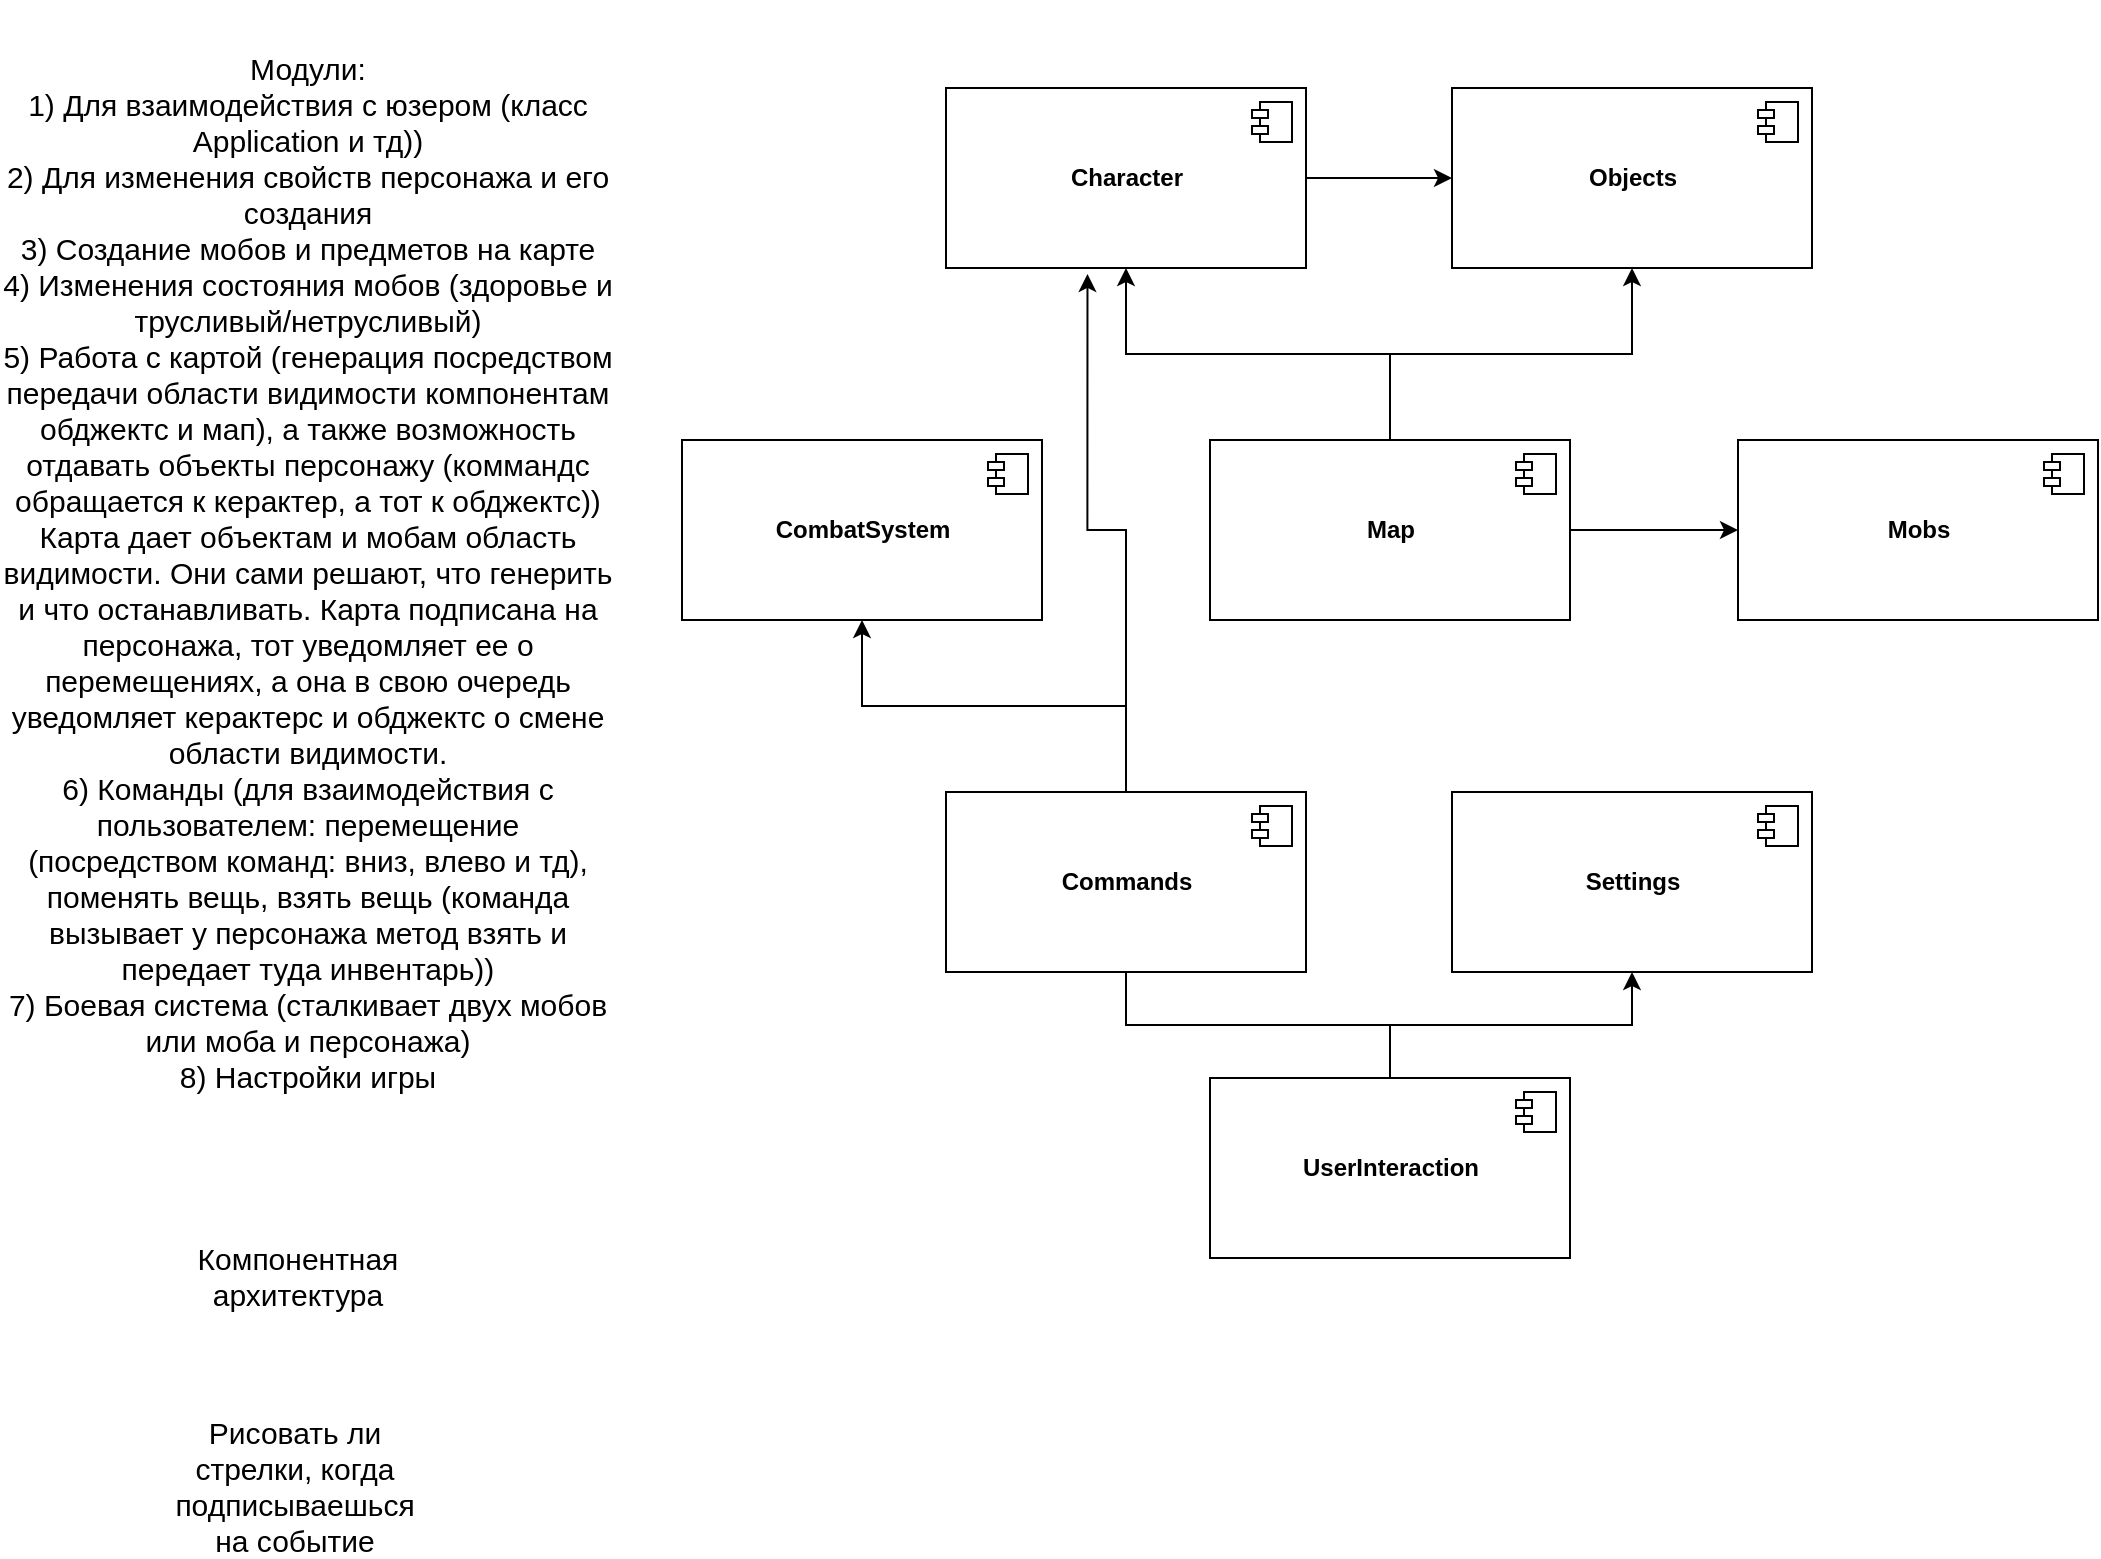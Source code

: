 <mxfile version="15.8.8" type="device" pages="3"><diagram id="aKtgqpX0ND-_axSTpHsw" name="Components"><mxGraphModel dx="1117" dy="623" grid="1" gridSize="11" guides="1" tooltips="1" connect="1" arrows="1" fold="1" page="1" pageScale="1" pageWidth="1654" pageHeight="2336" math="0" shadow="0"><root><mxCell id="0"/><mxCell id="1" parent="0"/><mxCell id="RixVYnIyWZu2e4GR84EC-2" value="&lt;span style=&quot;font-size: 15px&quot;&gt;Модули:&lt;br&gt;1) Для взаимодействия с юзером (класс Application и тд))&lt;br&gt;2) Для изменения свойств персонажа и его создания&lt;br&gt;3) Создание мобов и предметов на карте&lt;br&gt;4) Изменения состояния мобов (здоровье и трусливый/нетрусливый)&lt;br&gt;5) Работа с картой (генерация посредством передачи области видимости компонентам обджектс и мап), а также возможность отдавать объекты персонажу (коммандс обращается к керактер, а тот к обджектс))&lt;br&gt;Карта дает объектам и мобам область видимости. Они сами решают, что генерить и что останавливать. Карта подписана на персонажа, тот уведомляет ее о перемещениях, а она в свою очередь уведомляет керактерс и обджектс о смене области видимости.&lt;br&gt;6) Команды (для взаимодействия с пользователем: перемещение (посредством команд: вниз, влево и тд), поменять вещь, взять вещь (команда вызывает у персонажа метод взять и передает туда инвентарь))&lt;br&gt;7) Боевая система (сталкивает двух мобов или моба и персонажа)&lt;br&gt;8) Настройки игры&lt;br&gt;&lt;/span&gt;" style="text;html=1;strokeColor=none;fillColor=none;align=center;verticalAlign=middle;whiteSpace=wrap;rounded=0;fontSize=14;" parent="1" vertex="1"><mxGeometry x="44" width="308" height="572" as="geometry"/></mxCell><mxCell id="RixVYnIyWZu2e4GR84EC-3" value="Компонентная архитектура" style="text;html=1;strokeColor=none;fillColor=none;align=center;verticalAlign=middle;whiteSpace=wrap;rounded=0;fontSize=15;" parent="1" vertex="1"><mxGeometry x="137.5" y="616" width="110" height="44" as="geometry"/></mxCell><mxCell id="3JExGTxV3Zbx2kG3B00j-15" style="edgeStyle=orthogonalEdgeStyle;rounded=0;orthogonalLoop=1;jettySize=auto;html=1;exitX=0.5;exitY=0;exitDx=0;exitDy=0;entryX=0.5;entryY=1;entryDx=0;entryDy=0;" edge="1" parent="1" source="3JExGTxV3Zbx2kG3B00j-1" target="3JExGTxV3Zbx2kG3B00j-5"><mxGeometry relative="1" as="geometry"/></mxCell><mxCell id="3JExGTxV3Zbx2kG3B00j-16" style="edgeStyle=orthogonalEdgeStyle;rounded=0;orthogonalLoop=1;jettySize=auto;html=1;" edge="1" parent="1" source="3JExGTxV3Zbx2kG3B00j-1" target="3JExGTxV3Zbx2kG3B00j-13"><mxGeometry relative="1" as="geometry"/></mxCell><mxCell id="3JExGTxV3Zbx2kG3B00j-26" style="edgeStyle=orthogonalEdgeStyle;rounded=0;orthogonalLoop=1;jettySize=auto;html=1;exitX=1;exitY=0.5;exitDx=0;exitDy=0;entryX=0;entryY=0.5;entryDx=0;entryDy=0;fontSize=15;startArrow=none;startFill=0;endArrow=classic;endFill=1;" edge="1" parent="1" source="3JExGTxV3Zbx2kG3B00j-1" target="3JExGTxV3Zbx2kG3B00j-7"><mxGeometry relative="1" as="geometry"/></mxCell><mxCell id="3JExGTxV3Zbx2kG3B00j-1" value="&lt;b&gt;Map&lt;/b&gt;" style="html=1;dropTarget=0;" vertex="1" parent="1"><mxGeometry x="649" y="220" width="180" height="90" as="geometry"/></mxCell><mxCell id="3JExGTxV3Zbx2kG3B00j-2" value="" style="shape=module;jettyWidth=8;jettyHeight=4;" vertex="1" parent="3JExGTxV3Zbx2kG3B00j-1"><mxGeometry x="1" width="20" height="20" relative="1" as="geometry"><mxPoint x="-27" y="7" as="offset"/></mxGeometry></mxCell><mxCell id="3JExGTxV3Zbx2kG3B00j-17" style="edgeStyle=orthogonalEdgeStyle;rounded=0;orthogonalLoop=1;jettySize=auto;html=1;exitX=0.5;exitY=0;exitDx=0;exitDy=0;entryX=0.5;entryY=1;entryDx=0;entryDy=0;endArrow=none;endFill=0;" edge="1" parent="1" source="3JExGTxV3Zbx2kG3B00j-3" target="3JExGTxV3Zbx2kG3B00j-11"><mxGeometry relative="1" as="geometry"/></mxCell><mxCell id="3JExGTxV3Zbx2kG3B00j-23" style="edgeStyle=orthogonalEdgeStyle;rounded=0;orthogonalLoop=1;jettySize=auto;html=1;exitX=0.5;exitY=0;exitDx=0;exitDy=0;entryX=0.5;entryY=1;entryDx=0;entryDy=0;startArrow=none;startFill=0;endArrow=classic;endFill=1;" edge="1" parent="1" source="3JExGTxV3Zbx2kG3B00j-3" target="3JExGTxV3Zbx2kG3B00j-18"><mxGeometry relative="1" as="geometry"/></mxCell><mxCell id="3JExGTxV3Zbx2kG3B00j-3" value="&lt;b&gt;UserInteraction&lt;/b&gt;" style="html=1;dropTarget=0;" vertex="1" parent="1"><mxGeometry x="649" y="539" width="180" height="90" as="geometry"/></mxCell><mxCell id="3JExGTxV3Zbx2kG3B00j-4" value="" style="shape=module;jettyWidth=8;jettyHeight=4;" vertex="1" parent="3JExGTxV3Zbx2kG3B00j-3"><mxGeometry x="1" width="20" height="20" relative="1" as="geometry"><mxPoint x="-27" y="7" as="offset"/></mxGeometry></mxCell><mxCell id="3JExGTxV3Zbx2kG3B00j-30" style="edgeStyle=orthogonalEdgeStyle;rounded=0;orthogonalLoop=1;jettySize=auto;html=1;exitX=1;exitY=0.5;exitDx=0;exitDy=0;entryX=0;entryY=0.5;entryDx=0;entryDy=0;fontSize=15;startArrow=none;startFill=0;endArrow=classic;endFill=1;" edge="1" parent="1" source="3JExGTxV3Zbx2kG3B00j-5" target="3JExGTxV3Zbx2kG3B00j-13"><mxGeometry relative="1" as="geometry"/></mxCell><mxCell id="3JExGTxV3Zbx2kG3B00j-5" value="&lt;b&gt;Character&lt;/b&gt;" style="html=1;dropTarget=0;" vertex="1" parent="1"><mxGeometry x="517" y="44" width="180" height="90" as="geometry"/></mxCell><mxCell id="3JExGTxV3Zbx2kG3B00j-6" value="" style="shape=module;jettyWidth=8;jettyHeight=4;" vertex="1" parent="3JExGTxV3Zbx2kG3B00j-5"><mxGeometry x="1" width="20" height="20" relative="1" as="geometry"><mxPoint x="-27" y="7" as="offset"/></mxGeometry></mxCell><mxCell id="3JExGTxV3Zbx2kG3B00j-7" value="&lt;b&gt;Mobs&lt;/b&gt;" style="html=1;dropTarget=0;" vertex="1" parent="1"><mxGeometry x="913" y="220" width="180" height="90" as="geometry"/></mxCell><mxCell id="3JExGTxV3Zbx2kG3B00j-8" value="" style="shape=module;jettyWidth=8;jettyHeight=4;" vertex="1" parent="3JExGTxV3Zbx2kG3B00j-7"><mxGeometry x="1" width="20" height="20" relative="1" as="geometry"><mxPoint x="-27" y="7" as="offset"/></mxGeometry></mxCell><mxCell id="3JExGTxV3Zbx2kG3B00j-9" value="&lt;b&gt;CombatSystem&lt;/b&gt;" style="html=1;dropTarget=0;" vertex="1" parent="1"><mxGeometry x="385" y="220" width="180" height="90" as="geometry"/></mxCell><mxCell id="3JExGTxV3Zbx2kG3B00j-10" value="" style="shape=module;jettyWidth=8;jettyHeight=4;" vertex="1" parent="3JExGTxV3Zbx2kG3B00j-9"><mxGeometry x="1" width="20" height="20" relative="1" as="geometry"><mxPoint x="-27" y="7" as="offset"/></mxGeometry></mxCell><mxCell id="3JExGTxV3Zbx2kG3B00j-24" style="edgeStyle=orthogonalEdgeStyle;rounded=0;orthogonalLoop=1;jettySize=auto;html=1;exitX=0.5;exitY=0;exitDx=0;exitDy=0;entryX=0.5;entryY=1;entryDx=0;entryDy=0;" edge="1" parent="1" source="3JExGTxV3Zbx2kG3B00j-11" target="3JExGTxV3Zbx2kG3B00j-9"><mxGeometry relative="1" as="geometry"/></mxCell><mxCell id="3JExGTxV3Zbx2kG3B00j-29" style="edgeStyle=orthogonalEdgeStyle;rounded=0;orthogonalLoop=1;jettySize=auto;html=1;exitX=0.5;exitY=0;exitDx=0;exitDy=0;entryX=0.393;entryY=1.033;entryDx=0;entryDy=0;entryPerimeter=0;fontSize=15;startArrow=none;startFill=0;endArrow=classic;endFill=1;" edge="1" parent="1" source="3JExGTxV3Zbx2kG3B00j-11" target="3JExGTxV3Zbx2kG3B00j-5"><mxGeometry relative="1" as="geometry"/></mxCell><mxCell id="3JExGTxV3Zbx2kG3B00j-11" value="&lt;b&gt;Commands&lt;/b&gt;" style="html=1;dropTarget=0;" vertex="1" parent="1"><mxGeometry x="517" y="396" width="180" height="90" as="geometry"/></mxCell><mxCell id="3JExGTxV3Zbx2kG3B00j-12" value="" style="shape=module;jettyWidth=8;jettyHeight=4;" vertex="1" parent="3JExGTxV3Zbx2kG3B00j-11"><mxGeometry x="1" width="20" height="20" relative="1" as="geometry"><mxPoint x="-27" y="7" as="offset"/></mxGeometry></mxCell><mxCell id="3JExGTxV3Zbx2kG3B00j-13" value="&lt;b&gt;Objects&lt;/b&gt;" style="html=1;dropTarget=0;" vertex="1" parent="1"><mxGeometry x="770" y="44" width="180" height="90" as="geometry"/></mxCell><mxCell id="3JExGTxV3Zbx2kG3B00j-14" value="" style="shape=module;jettyWidth=8;jettyHeight=4;" vertex="1" parent="3JExGTxV3Zbx2kG3B00j-13"><mxGeometry x="1" width="20" height="20" relative="1" as="geometry"><mxPoint x="-27" y="7" as="offset"/></mxGeometry></mxCell><mxCell id="3JExGTxV3Zbx2kG3B00j-18" value="&lt;b&gt;Settings&lt;/b&gt;" style="html=1;dropTarget=0;" vertex="1" parent="1"><mxGeometry x="770" y="396" width="180" height="90" as="geometry"/></mxCell><mxCell id="3JExGTxV3Zbx2kG3B00j-19" value="" style="shape=module;jettyWidth=8;jettyHeight=4;" vertex="1" parent="3JExGTxV3Zbx2kG3B00j-18"><mxGeometry x="1" width="20" height="20" relative="1" as="geometry"><mxPoint x="-27" y="7" as="offset"/></mxGeometry></mxCell><mxCell id="3JExGTxV3Zbx2kG3B00j-25" value="&lt;font style=&quot;font-size: 15px&quot;&gt;Рисовать ли стрелки, когда подписываешься на событие&lt;/font&gt;" style="text;html=1;strokeColor=none;fillColor=none;align=center;verticalAlign=middle;whiteSpace=wrap;rounded=0;" vertex="1" parent="1"><mxGeometry x="134.5" y="715" width="113" height="55" as="geometry"/></mxCell></root></mxGraphModel></diagram><diagram id="8dOCWx6BERGxhMEHN0GH" name="Objects"><mxGraphModel dx="782" dy="436" grid="1" gridSize="10" guides="1" tooltips="1" connect="1" arrows="1" fold="1" page="1" pageScale="1" pageWidth="1654" pageHeight="2336" math="0" shadow="0"><root><mxCell id="tSjoMmi9zTRxgSLVl8xW-0"/><mxCell id="tSjoMmi9zTRxgSLVl8xW-1" parent="tSjoMmi9zTRxgSLVl8xW-0"/><mxCell id="s9IyBKACtWMX8VEBPun4-0" value="" style="shape=folder;fontStyle=1;spacingTop=10;tabWidth=120;tabHeight=20;tabPosition=left;html=1;fontSize=15;" vertex="1" parent="tSjoMmi9zTRxgSLVl8xW-1"><mxGeometry x="140" y="80" width="480" height="400" as="geometry"/></mxCell><mxCell id="s9IyBKACtWMX8VEBPun4-1" value="&lt;b&gt;&lt;font style=&quot;font-size: 14px&quot;&gt;Objects&lt;/font&gt;&lt;/b&gt;" style="text;html=1;strokeColor=none;fillColor=none;align=center;verticalAlign=middle;whiteSpace=wrap;rounded=0;fontSize=15;" vertex="1" parent="tSjoMmi9zTRxgSLVl8xW-1"><mxGeometry x="180" y="80" width="60" height="20" as="geometry"/></mxCell><mxCell id="SOuSjYeUyIv2tJWh3dfK-5" style="edgeStyle=orthogonalEdgeStyle;rounded=0;orthogonalLoop=1;jettySize=auto;html=1;fontSize=14;startArrow=none;startFill=0;endArrow=block;endFill=0;entryX=0.5;entryY=1;entryDx=0;entryDy=0;" edge="1" parent="tSjoMmi9zTRxgSLVl8xW-1" source="SOuSjYeUyIv2tJWh3dfK-1" target="SOuSjYeUyIv2tJWh3dfK-0"><mxGeometry relative="1" as="geometry"/></mxCell><mxCell id="SOuSjYeUyIv2tJWh3dfK-6" style="edgeStyle=orthogonalEdgeStyle;rounded=0;orthogonalLoop=1;jettySize=auto;html=1;exitX=0.5;exitY=0;exitDx=0;exitDy=0;entryX=0.5;entryY=1;entryDx=0;entryDy=0;fontSize=14;startArrow=none;startFill=0;endArrow=block;endFill=0;" edge="1" parent="tSjoMmi9zTRxgSLVl8xW-1" source="SOuSjYeUyIv2tJWh3dfK-2" target="SOuSjYeUyIv2tJWh3dfK-0"><mxGeometry relative="1" as="geometry"/></mxCell><mxCell id="SOuSjYeUyIv2tJWh3dfK-21" style="edgeStyle=orthogonalEdgeStyle;rounded=0;orthogonalLoop=1;jettySize=auto;html=1;exitX=1;exitY=0.5;exitDx=0;exitDy=0;entryX=0;entryY=0.5;entryDx=0;entryDy=0;fontSize=14;startArrow=none;startFill=0;endArrow=open;endFill=0;" edge="1" parent="tSjoMmi9zTRxgSLVl8xW-1" source="SOuSjYeUyIv2tJWh3dfK-0" target="SOuSjYeUyIv2tJWh3dfK-16"><mxGeometry relative="1" as="geometry"/></mxCell><mxCell id="SOuSjYeUyIv2tJWh3dfK-0" value="&lt;p style=&quot;margin: 0px ; margin-top: 4px ; text-align: center&quot;&gt;&lt;b&gt;&lt;i&gt;Object&lt;/i&gt;&lt;/b&gt;&lt;/p&gt;&lt;hr size=&quot;1&quot;&gt;&lt;p style=&quot;margin: 0px ; margin-left: 4px&quot;&gt;+ properties: Properties&lt;/p&gt;&lt;hr size=&quot;1&quot;&gt;&lt;p style=&quot;margin: 0px ; margin-left: 4px&quot;&gt;+ Create(): Object&lt;/p&gt;" style="verticalAlign=top;align=left;overflow=fill;fontSize=12;fontFamily=Helvetica;html=1;" vertex="1" parent="tSjoMmi9zTRxgSLVl8xW-1"><mxGeometry x="240" y="120" width="190" height="90" as="geometry"/></mxCell><mxCell id="SOuSjYeUyIv2tJWh3dfK-1" value="&lt;p style=&quot;margin: 0px ; margin-top: 4px ; text-align: center&quot;&gt;&lt;b&gt;ObjectType1&lt;/b&gt;&lt;/p&gt;&lt;hr size=&quot;1&quot;&gt;&lt;p style=&quot;margin: 0px ; margin-left: 4px&quot;&gt;+ Create(): Object&lt;br&gt;&lt;/p&gt;" style="verticalAlign=top;align=left;overflow=fill;fontSize=12;fontFamily=Helvetica;html=1;" vertex="1" parent="tSjoMmi9zTRxgSLVl8xW-1"><mxGeometry x="160" y="260" width="160" height="60" as="geometry"/></mxCell><mxCell id="SOuSjYeUyIv2tJWh3dfK-2" value="&lt;p style=&quot;margin: 0px ; margin-top: 4px ; text-align: center&quot;&gt;&lt;b&gt;ObjectType2&lt;/b&gt;&lt;/p&gt;&lt;hr size=&quot;1&quot;&gt;&lt;p style=&quot;margin: 0px ; margin-left: 4px&quot;&gt;&lt;/p&gt;&lt;p style=&quot;margin: 0px ; margin-left: 4px&quot;&gt;+ Create(): Object&lt;br&gt;&lt;/p&gt;" style="verticalAlign=top;align=left;overflow=fill;fontSize=12;fontFamily=Helvetica;html=1;" vertex="1" parent="tSjoMmi9zTRxgSLVl8xW-1"><mxGeometry x="350" y="260" width="160" height="60" as="geometry"/></mxCell><mxCell id="SOuSjYeUyIv2tJWh3dfK-9" style="edgeStyle=orthogonalEdgeStyle;rounded=0;orthogonalLoop=1;jettySize=auto;html=1;exitX=0.5;exitY=0;exitDx=0;exitDy=0;entryX=0.5;entryY=1;entryDx=0;entryDy=0;fontSize=14;startArrow=none;startFill=0;endArrow=open;endFill=0;dashed=1;" edge="1" parent="tSjoMmi9zTRxgSLVl8xW-1" source="SOuSjYeUyIv2tJWh3dfK-7" target="SOuSjYeUyIv2tJWh3dfK-1"><mxGeometry relative="1" as="geometry"/></mxCell><mxCell id="SOuSjYeUyIv2tJWh3dfK-10" style="edgeStyle=orthogonalEdgeStyle;rounded=0;orthogonalLoop=1;jettySize=auto;html=1;exitX=0.5;exitY=0;exitDx=0;exitDy=0;fontSize=14;startArrow=none;startFill=0;endArrow=open;endFill=0;dashed=1;" edge="1" parent="tSjoMmi9zTRxgSLVl8xW-1" source="SOuSjYeUyIv2tJWh3dfK-7" target="SOuSjYeUyIv2tJWh3dfK-2"><mxGeometry relative="1" as="geometry"/></mxCell><mxCell id="SOuSjYeUyIv2tJWh3dfK-7" value="&lt;p style=&quot;margin: 0px ; margin-top: 4px ; text-align: center&quot;&gt;&lt;b&gt;ObjectsFactory&lt;/b&gt;&lt;/p&gt;&lt;hr size=&quot;1&quot;&gt;&lt;p style=&quot;margin: 0px ; margin-left: 4px&quot;&gt;+ CreateType1(): ObjectType1&lt;br&gt;+ CreateType2(): ObjectType2&lt;/p&gt;" style="verticalAlign=top;align=left;overflow=fill;fontSize=12;fontFamily=Helvetica;html=1;" vertex="1" parent="tSjoMmi9zTRxgSLVl8xW-1"><mxGeometry x="250" y="390" width="170" height="70" as="geometry"/></mxCell><mxCell id="SOuSjYeUyIv2tJWh3dfK-11" style="edgeStyle=orthogonalEdgeStyle;rounded=0;orthogonalLoop=1;jettySize=auto;html=1;exitX=0.5;exitY=1;exitDx=0;exitDy=0;exitPerimeter=0;dashed=1;fontSize=14;startArrow=none;startFill=0;endArrow=open;endFill=0;" edge="1" parent="tSjoMmi9zTRxgSLVl8xW-1" source="s9IyBKACtWMX8VEBPun4-0" target="s9IyBKACtWMX8VEBPun4-0"><mxGeometry relative="1" as="geometry"/></mxCell><mxCell id="SOuSjYeUyIv2tJWh3dfK-16" value="Properties" style="swimlane;fontStyle=1;align=center;verticalAlign=top;childLayout=stackLayout;horizontal=1;startSize=26;horizontalStack=0;resizeParent=1;resizeParentMax=0;resizeLast=0;collapsible=1;marginBottom=0;fontSize=14;" vertex="1" collapsed="1" parent="tSjoMmi9zTRxgSLVl8xW-1"><mxGeometry x="490" y="152" width="110" height="26" as="geometry"><mxRectangle x="500" y="170" width="160" height="86" as="alternateBounds"/></mxGeometry></mxCell><mxCell id="SOuSjYeUyIv2tJWh3dfK-17" value="+ field: type" style="text;strokeColor=none;fillColor=none;align=left;verticalAlign=top;spacingLeft=4;spacingRight=4;overflow=hidden;rotatable=0;points=[[0,0.5],[1,0.5]];portConstraint=eastwest;fontSize=14;" vertex="1" parent="SOuSjYeUyIv2tJWh3dfK-16"><mxGeometry y="26" width="110" height="26" as="geometry"/></mxCell><mxCell id="SOuSjYeUyIv2tJWh3dfK-18" value="" style="line;strokeWidth=1;fillColor=none;align=left;verticalAlign=middle;spacingTop=-1;spacingLeft=3;spacingRight=3;rotatable=0;labelPosition=right;points=[];portConstraint=eastwest;fontSize=14;" vertex="1" parent="SOuSjYeUyIv2tJWh3dfK-16"><mxGeometry y="52" width="110" height="8" as="geometry"/></mxCell><mxCell id="SOuSjYeUyIv2tJWh3dfK-19" value="+ method(type): type" style="text;strokeColor=none;fillColor=none;align=left;verticalAlign=top;spacingLeft=4;spacingRight=4;overflow=hidden;rotatable=0;points=[[0,0.5],[1,0.5]];portConstraint=eastwest;fontSize=14;" vertex="1" parent="SOuSjYeUyIv2tJWh3dfK-16"><mxGeometry y="60" width="110" height="26" as="geometry"/></mxCell><mxCell id="SOuSjYeUyIv2tJWh3dfK-20" value="Properties хранит информацию о том как и на какие свойства персонажа влияет объект" style="text;html=1;strokeColor=none;fillColor=none;align=center;verticalAlign=middle;whiteSpace=wrap;rounded=0;fontSize=14;" vertex="1" parent="tSjoMmi9zTRxgSLVl8xW-1"><mxGeometry x="41" y="20" width="199" height="40" as="geometry"/></mxCell></root></mxGraphModel></diagram><diagram id="y5yMCwEsIaBT51fGaj9z" name="UserInteraction"><mxGraphModel dx="782" dy="436" grid="1" gridSize="10" guides="1" tooltips="1" connect="1" arrows="1" fold="1" page="1" pageScale="1" pageWidth="1654" pageHeight="2336" math="0" shadow="0"><root><mxCell id="LcJ_vZelggF-SVYNbV8W-0"/><mxCell id="LcJ_vZelggF-SVYNbV8W-1" parent="LcJ_vZelggF-SVYNbV8W-0"/></root></mxGraphModel></diagram></mxfile>